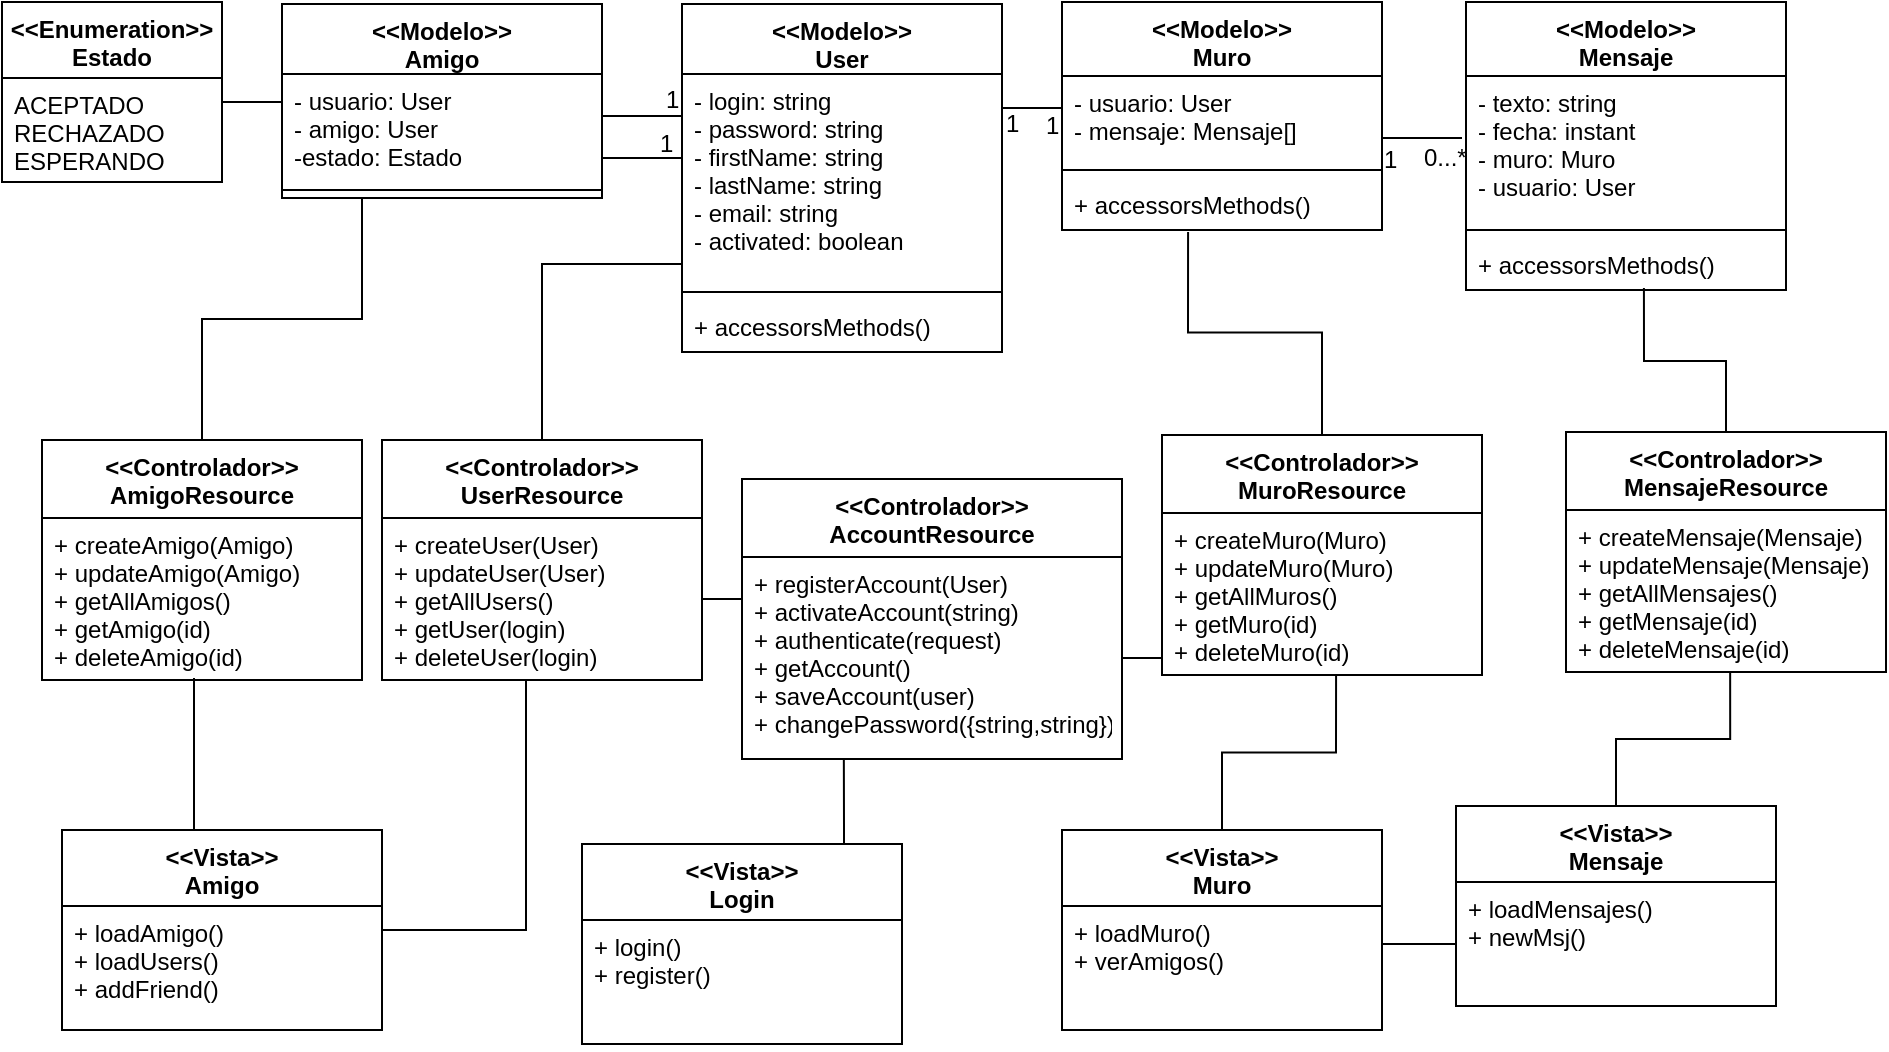<mxfile version="10.6.7" type="device"><diagram id="W2YDot9I1E_OEAjyZQTb" name="Page-1"><mxGraphModel dx="840" dy="452" grid="1" gridSize="10" guides="1" tooltips="1" connect="1" arrows="1" fold="1" page="1" pageScale="1" pageWidth="827" pageHeight="1169" math="0" shadow="0"><root><mxCell id="0"/><mxCell id="1" parent="0"/><mxCell id="JaKG9XOkKW-9QOKTXX1h-1" value="&lt;&lt;Enumeration&gt;&gt;&#10;Estado&#10;" style="swimlane;fontStyle=1;align=center;verticalAlign=top;childLayout=stackLayout;horizontal=1;startSize=38;horizontalStack=0;resizeParent=1;resizeParentMax=0;resizeLast=0;collapsible=1;marginBottom=0;" vertex="1" parent="1"><mxGeometry x="20" y="29" width="110" height="90" as="geometry"/></mxCell><mxCell id="JaKG9XOkKW-9QOKTXX1h-2" value="ACEPTADO&#10;RECHAZADO&#10;ESPERANDO&#10;" style="text;strokeColor=none;fillColor=none;align=left;verticalAlign=top;spacingLeft=4;spacingRight=4;overflow=hidden;rotatable=0;points=[[0,0.5],[1,0.5]];portConstraint=eastwest;" vertex="1" parent="JaKG9XOkKW-9QOKTXX1h-1"><mxGeometry y="38" width="110" height="52" as="geometry"/></mxCell><mxCell id="JaKG9XOkKW-9QOKTXX1h-5" value="&lt;&lt;Modelo&gt;&gt;&#10;Amigo" style="swimlane;fontStyle=1;align=center;verticalAlign=top;childLayout=stackLayout;horizontal=1;startSize=35;horizontalStack=0;resizeParent=1;resizeParentMax=0;resizeLast=0;collapsible=1;marginBottom=0;" vertex="1" parent="1"><mxGeometry x="160" y="30" width="160" height="97" as="geometry"/></mxCell><mxCell id="JaKG9XOkKW-9QOKTXX1h-6" value="- usuario: User&#10;- amigo: User&#10;-estado: Estado&#10;&#10;" style="text;strokeColor=none;fillColor=none;align=left;verticalAlign=top;spacingLeft=4;spacingRight=4;overflow=hidden;rotatable=0;points=[[0,0.5],[1,0.5]];portConstraint=eastwest;" vertex="1" parent="JaKG9XOkKW-9QOKTXX1h-5"><mxGeometry y="35" width="160" height="54" as="geometry"/></mxCell><mxCell id="JaKG9XOkKW-9QOKTXX1h-7" value="" style="line;strokeWidth=1;fillColor=none;align=left;verticalAlign=middle;spacingTop=-1;spacingLeft=3;spacingRight=3;rotatable=0;labelPosition=right;points=[];portConstraint=eastwest;" vertex="1" parent="JaKG9XOkKW-9QOKTXX1h-5"><mxGeometry y="89" width="160" height="8" as="geometry"/></mxCell><mxCell id="JaKG9XOkKW-9QOKTXX1h-9" value="&lt;&lt;Modelo&gt;&gt;&#10;User&#10;" style="swimlane;fontStyle=1;align=center;verticalAlign=top;childLayout=stackLayout;horizontal=1;startSize=35;horizontalStack=0;resizeParent=1;resizeParentMax=0;resizeLast=0;collapsible=1;marginBottom=0;" vertex="1" parent="1"><mxGeometry x="360" y="30" width="160" height="174" as="geometry"/></mxCell><mxCell id="JaKG9XOkKW-9QOKTXX1h-10" value="- login: string&#10;- password: string&#10;- firstName: string&#10;- lastName: string&#10;- email: string&#10;- activated: boolean&#10;" style="text;strokeColor=none;fillColor=none;align=left;verticalAlign=top;spacingLeft=4;spacingRight=4;overflow=hidden;rotatable=0;points=[[0,0.5],[1,0.5]];portConstraint=eastwest;" vertex="1" parent="JaKG9XOkKW-9QOKTXX1h-9"><mxGeometry y="35" width="160" height="105" as="geometry"/></mxCell><mxCell id="JaKG9XOkKW-9QOKTXX1h-11" value="" style="line;strokeWidth=1;fillColor=none;align=left;verticalAlign=middle;spacingTop=-1;spacingLeft=3;spacingRight=3;rotatable=0;labelPosition=right;points=[];portConstraint=eastwest;" vertex="1" parent="JaKG9XOkKW-9QOKTXX1h-9"><mxGeometry y="140" width="160" height="8" as="geometry"/></mxCell><mxCell id="JaKG9XOkKW-9QOKTXX1h-12" value="+ accessorsMethods()" style="text;strokeColor=none;fillColor=none;align=left;verticalAlign=top;spacingLeft=4;spacingRight=4;overflow=hidden;rotatable=0;points=[[0,0.5],[1,0.5]];portConstraint=eastwest;" vertex="1" parent="JaKG9XOkKW-9QOKTXX1h-9"><mxGeometry y="148" width="160" height="26" as="geometry"/></mxCell><mxCell id="JaKG9XOkKW-9QOKTXX1h-13" value="&lt;&lt;Modelo&gt;&gt;&#10;Muro&#10;" style="swimlane;fontStyle=1;align=center;verticalAlign=top;childLayout=stackLayout;horizontal=1;startSize=37;horizontalStack=0;resizeParent=1;resizeParentMax=0;resizeLast=0;collapsible=1;marginBottom=0;" vertex="1" parent="1"><mxGeometry x="550" y="29" width="160" height="114" as="geometry"/></mxCell><mxCell id="JaKG9XOkKW-9QOKTXX1h-14" value="- usuario: User&#10;- mensaje: Mensaje[]&#10;" style="text;strokeColor=none;fillColor=none;align=left;verticalAlign=top;spacingLeft=4;spacingRight=4;overflow=hidden;rotatable=0;points=[[0,0.5],[1,0.5]];portConstraint=eastwest;" vertex="1" parent="JaKG9XOkKW-9QOKTXX1h-13"><mxGeometry y="37" width="160" height="43" as="geometry"/></mxCell><mxCell id="JaKG9XOkKW-9QOKTXX1h-15" value="" style="line;strokeWidth=1;fillColor=none;align=left;verticalAlign=middle;spacingTop=-1;spacingLeft=3;spacingRight=3;rotatable=0;labelPosition=right;points=[];portConstraint=eastwest;" vertex="1" parent="JaKG9XOkKW-9QOKTXX1h-13"><mxGeometry y="80" width="160" height="8" as="geometry"/></mxCell><mxCell id="JaKG9XOkKW-9QOKTXX1h-16" value="+ accessorsMethods()" style="text;strokeColor=none;fillColor=none;align=left;verticalAlign=top;spacingLeft=4;spacingRight=4;overflow=hidden;rotatable=0;points=[[0,0.5],[1,0.5]];portConstraint=eastwest;" vertex="1" parent="JaKG9XOkKW-9QOKTXX1h-13"><mxGeometry y="88" width="160" height="26" as="geometry"/></mxCell><mxCell id="JaKG9XOkKW-9QOKTXX1h-17" value="&lt;&lt;Modelo&gt;&gt;&#10;Mensaje&#10;" style="swimlane;fontStyle=1;align=center;verticalAlign=top;childLayout=stackLayout;horizontal=1;startSize=37;horizontalStack=0;resizeParent=1;resizeParentMax=0;resizeLast=0;collapsible=1;marginBottom=0;" vertex="1" parent="1"><mxGeometry x="752" y="29" width="160" height="144" as="geometry"/></mxCell><mxCell id="JaKG9XOkKW-9QOKTXX1h-18" value="- texto: string&#10;- fecha: instant&#10;- muro: Muro&#10;- usuario: User&#10;" style="text;strokeColor=none;fillColor=none;align=left;verticalAlign=top;spacingLeft=4;spacingRight=4;overflow=hidden;rotatable=0;points=[[0,0.5],[1,0.5]];portConstraint=eastwest;" vertex="1" parent="JaKG9XOkKW-9QOKTXX1h-17"><mxGeometry y="37" width="160" height="73" as="geometry"/></mxCell><mxCell id="JaKG9XOkKW-9QOKTXX1h-19" value="" style="line;strokeWidth=1;fillColor=none;align=left;verticalAlign=middle;spacingTop=-1;spacingLeft=3;spacingRight=3;rotatable=0;labelPosition=right;points=[];portConstraint=eastwest;" vertex="1" parent="JaKG9XOkKW-9QOKTXX1h-17"><mxGeometry y="110" width="160" height="8" as="geometry"/></mxCell><mxCell id="JaKG9XOkKW-9QOKTXX1h-20" value="+ accessorsMethods()" style="text;strokeColor=none;fillColor=none;align=left;verticalAlign=top;spacingLeft=4;spacingRight=4;overflow=hidden;rotatable=0;points=[[0,0.5],[1,0.5]];portConstraint=eastwest;" vertex="1" parent="JaKG9XOkKW-9QOKTXX1h-17"><mxGeometry y="118" width="160" height="26" as="geometry"/></mxCell><mxCell id="JaKG9XOkKW-9QOKTXX1h-23" value="" style="line;strokeWidth=1;fillColor=none;align=left;verticalAlign=middle;spacingTop=-1;spacingLeft=3;spacingRight=3;rotatable=0;labelPosition=right;points=[];portConstraint=eastwest;" vertex="1" parent="1"><mxGeometry x="130" y="75" width="30" height="8" as="geometry"/></mxCell><mxCell id="JaKG9XOkKW-9QOKTXX1h-32" value="" style="line;strokeWidth=1;fillColor=none;align=left;verticalAlign=middle;spacingTop=-1;spacingLeft=3;spacingRight=3;rotatable=0;labelPosition=right;points=[];portConstraint=eastwest;" vertex="1" parent="1"><mxGeometry x="320" y="82" width="40" height="8" as="geometry"/></mxCell><mxCell id="JaKG9XOkKW-9QOKTXX1h-33" value="" style="line;strokeWidth=1;fillColor=none;align=left;verticalAlign=middle;spacingTop=-1;spacingLeft=3;spacingRight=3;rotatable=0;labelPosition=right;points=[];portConstraint=eastwest;" vertex="1" parent="1"><mxGeometry x="320" y="103" width="40" height="8" as="geometry"/></mxCell><mxCell id="JaKG9XOkKW-9QOKTXX1h-34" value="" style="line;strokeWidth=1;fillColor=none;align=left;verticalAlign=middle;spacingTop=-1;spacingLeft=3;spacingRight=3;rotatable=0;labelPosition=right;points=[];portConstraint=eastwest;" vertex="1" parent="1"><mxGeometry x="520" y="78" width="30" height="8" as="geometry"/></mxCell><mxCell id="JaKG9XOkKW-9QOKTXX1h-35" value="" style="line;strokeWidth=1;fillColor=none;align=left;verticalAlign=middle;spacingTop=-1;spacingLeft=3;spacingRight=3;rotatable=0;labelPosition=right;points=[];portConstraint=eastwest;" vertex="1" parent="1"><mxGeometry x="710" y="93" width="40" height="8" as="geometry"/></mxCell><mxCell id="JaKG9XOkKW-9QOKTXX1h-36" value="1&lt;br&gt;&lt;br&gt;" style="text;html=1;resizable=0;points=[];autosize=1;align=left;verticalAlign=top;spacingTop=-4;" vertex="1" parent="1"><mxGeometry x="350" y="68" width="20" height="30" as="geometry"/></mxCell><mxCell id="JaKG9XOkKW-9QOKTXX1h-37" value="1" style="text;html=1;resizable=0;points=[];autosize=1;align=left;verticalAlign=top;spacingTop=-4;" vertex="1" parent="1"><mxGeometry x="347" y="90" width="20" height="20" as="geometry"/></mxCell><mxCell id="JaKG9XOkKW-9QOKTXX1h-38" value="1" style="text;html=1;resizable=0;points=[];autosize=1;align=left;verticalAlign=top;spacingTop=-4;" vertex="1" parent="1"><mxGeometry x="520" y="80" width="20" height="20" as="geometry"/></mxCell><mxCell id="JaKG9XOkKW-9QOKTXX1h-39" value="1" style="text;html=1;resizable=0;points=[];autosize=1;align=left;verticalAlign=top;spacingTop=-4;" vertex="1" parent="1"><mxGeometry x="540" y="81" width="20" height="20" as="geometry"/></mxCell><mxCell id="JaKG9XOkKW-9QOKTXX1h-40" value="1" style="text;html=1;resizable=0;points=[];autosize=1;align=left;verticalAlign=top;spacingTop=-4;" vertex="1" parent="1"><mxGeometry x="709" y="98" width="20" height="20" as="geometry"/></mxCell><mxCell id="JaKG9XOkKW-9QOKTXX1h-41" value="0...*" style="text;html=1;resizable=0;points=[];autosize=1;align=left;verticalAlign=top;spacingTop=-4;" vertex="1" parent="1"><mxGeometry x="729" y="97" width="40" height="20" as="geometry"/></mxCell><mxCell id="JaKG9XOkKW-9QOKTXX1h-62" style="edgeStyle=orthogonalEdgeStyle;rounded=0;orthogonalLoop=1;jettySize=auto;html=1;entryX=0.25;entryY=1;entryDx=0;entryDy=0;strokeColor=#000000;endArrow=none;endFill=0;" edge="1" parent="1" source="JaKG9XOkKW-9QOKTXX1h-46" target="JaKG9XOkKW-9QOKTXX1h-5"><mxGeometry relative="1" as="geometry"/></mxCell><mxCell id="JaKG9XOkKW-9QOKTXX1h-46" value="&lt;&lt;Controlador&gt;&gt;&#10;AmigoResource&#10;" style="swimlane;fontStyle=1;align=center;verticalAlign=top;childLayout=stackLayout;horizontal=1;startSize=39;horizontalStack=0;resizeParent=1;resizeParentMax=0;resizeLast=0;collapsible=1;marginBottom=0;" vertex="1" parent="1"><mxGeometry x="40" y="248" width="160" height="120" as="geometry"/></mxCell><mxCell id="JaKG9XOkKW-9QOKTXX1h-49" value="+ createAmigo(Amigo)&#10;+ updateAmigo(Amigo)&#10;+ getAllAmigos()&#10;+ getAmigo(id)&#10;+ deleteAmigo(id)&#10;" style="text;strokeColor=none;fillColor=none;align=left;verticalAlign=top;spacingLeft=4;spacingRight=4;overflow=hidden;rotatable=0;points=[[0,0.5],[1,0.5]];portConstraint=eastwest;" vertex="1" parent="JaKG9XOkKW-9QOKTXX1h-46"><mxGeometry y="39" width="160" height="81" as="geometry"/></mxCell><mxCell id="JaKG9XOkKW-9QOKTXX1h-63" style="edgeStyle=orthogonalEdgeStyle;rounded=0;orthogonalLoop=1;jettySize=auto;html=1;entryX=0;entryY=0.905;entryDx=0;entryDy=0;entryPerimeter=0;endArrow=none;endFill=0;strokeColor=#000000;" edge="1" parent="1" source="JaKG9XOkKW-9QOKTXX1h-50" target="JaKG9XOkKW-9QOKTXX1h-10"><mxGeometry relative="1" as="geometry"/></mxCell><mxCell id="JaKG9XOkKW-9QOKTXX1h-50" value="&lt;&lt;Controlador&gt;&gt;&#10;UserResource&#10;" style="swimlane;fontStyle=1;align=center;verticalAlign=top;childLayout=stackLayout;horizontal=1;startSize=39;horizontalStack=0;resizeParent=1;resizeParentMax=0;resizeLast=0;collapsible=1;marginBottom=0;" vertex="1" parent="1"><mxGeometry x="210" y="248" width="160" height="120" as="geometry"/></mxCell><mxCell id="JaKG9XOkKW-9QOKTXX1h-51" value="+ createUser(User)&#10;+ updateUser(User)&#10;+ getAllUsers()&#10;+ getUser(login)&#10;+ deleteUser(login)&#10;" style="text;strokeColor=none;fillColor=none;align=left;verticalAlign=top;spacingLeft=4;spacingRight=4;overflow=hidden;rotatable=0;points=[[0,0.5],[1,0.5]];portConstraint=eastwest;" vertex="1" parent="JaKG9XOkKW-9QOKTXX1h-50"><mxGeometry y="39" width="160" height="81" as="geometry"/></mxCell><mxCell id="JaKG9XOkKW-9QOKTXX1h-67" style="edgeStyle=orthogonalEdgeStyle;rounded=0;orthogonalLoop=1;jettySize=auto;html=1;exitX=0.5;exitY=0;exitDx=0;exitDy=0;entryX=0.394;entryY=1.038;entryDx=0;entryDy=0;entryPerimeter=0;endArrow=none;endFill=0;strokeColor=#000000;" edge="1" parent="1" source="JaKG9XOkKW-9QOKTXX1h-52" target="JaKG9XOkKW-9QOKTXX1h-16"><mxGeometry relative="1" as="geometry"/></mxCell><mxCell id="JaKG9XOkKW-9QOKTXX1h-52" value="&lt;&lt;Controlador&gt;&gt;&#10;MuroResource&#10;" style="swimlane;fontStyle=1;align=center;verticalAlign=top;childLayout=stackLayout;horizontal=1;startSize=39;horizontalStack=0;resizeParent=1;resizeParentMax=0;resizeLast=0;collapsible=1;marginBottom=0;" vertex="1" parent="1"><mxGeometry x="600" y="245.5" width="160" height="120" as="geometry"/></mxCell><mxCell id="JaKG9XOkKW-9QOKTXX1h-53" value="+ createMuro(Muro)&#10;+ updateMuro(Muro)&#10;+ getAllMuros()&#10;+ getMuro(id)&#10;+ deleteMuro(id)&#10;" style="text;strokeColor=none;fillColor=none;align=left;verticalAlign=top;spacingLeft=4;spacingRight=4;overflow=hidden;rotatable=0;points=[[0,0.5],[1,0.5]];portConstraint=eastwest;" vertex="1" parent="JaKG9XOkKW-9QOKTXX1h-52"><mxGeometry y="39" width="160" height="81" as="geometry"/></mxCell><mxCell id="JaKG9XOkKW-9QOKTXX1h-68" style="edgeStyle=orthogonalEdgeStyle;rounded=0;orthogonalLoop=1;jettySize=auto;html=1;exitX=0.5;exitY=0;exitDx=0;exitDy=0;entryX=0.556;entryY=0.962;entryDx=0;entryDy=0;entryPerimeter=0;endArrow=none;endFill=0;strokeColor=#000000;" edge="1" parent="1" source="JaKG9XOkKW-9QOKTXX1h-54" target="JaKG9XOkKW-9QOKTXX1h-20"><mxGeometry relative="1" as="geometry"/></mxCell><mxCell id="JaKG9XOkKW-9QOKTXX1h-54" value="&lt;&lt;Controlador&gt;&gt;&#10;MensajeResource&#10;" style="swimlane;fontStyle=1;align=center;verticalAlign=top;childLayout=stackLayout;horizontal=1;startSize=39;horizontalStack=0;resizeParent=1;resizeParentMax=0;resizeLast=0;collapsible=1;marginBottom=0;" vertex="1" parent="1"><mxGeometry x="802" y="244" width="160" height="120" as="geometry"/></mxCell><mxCell id="JaKG9XOkKW-9QOKTXX1h-55" value="+ createMensaje(Mensaje)&#10;+ updateMensaje(Mensaje)&#10;+ getAllMensajes()&#10;+ getMensaje(id)&#10;+ deleteMensaje(id)&#10;" style="text;strokeColor=none;fillColor=none;align=left;verticalAlign=top;spacingLeft=4;spacingRight=4;overflow=hidden;rotatable=0;points=[[0,0.5],[1,0.5]];portConstraint=eastwest;" vertex="1" parent="JaKG9XOkKW-9QOKTXX1h-54"><mxGeometry y="39" width="160" height="81" as="geometry"/></mxCell><mxCell id="JaKG9XOkKW-9QOKTXX1h-58" value="&lt;&lt;Controlador&gt;&gt;&#10;AccountResource&#10;" style="swimlane;fontStyle=1;align=center;verticalAlign=top;childLayout=stackLayout;horizontal=1;startSize=39;horizontalStack=0;resizeParent=1;resizeParentMax=0;resizeLast=0;collapsible=1;marginBottom=0;" vertex="1" parent="1"><mxGeometry x="390" y="267.5" width="190" height="140" as="geometry"/></mxCell><mxCell id="JaKG9XOkKW-9QOKTXX1h-59" value="+ registerAccount(User)&#10;+ activateAccount(string)&#10;+ authenticate(request)&#10;+ getAccount()&#10;+ saveAccount(user)&#10;+ changePassword({string,string})&#10;" style="text;strokeColor=none;fillColor=none;align=left;verticalAlign=top;spacingLeft=4;spacingRight=4;overflow=hidden;rotatable=0;points=[[0,0.5],[1,0.5]];portConstraint=eastwest;" vertex="1" parent="JaKG9XOkKW-9QOKTXX1h-58"><mxGeometry y="39" width="190" height="101" as="geometry"/></mxCell><mxCell id="JaKG9XOkKW-9QOKTXX1h-64" style="edgeStyle=orthogonalEdgeStyle;rounded=0;orthogonalLoop=1;jettySize=auto;html=1;exitX=1;exitY=0.5;exitDx=0;exitDy=0;entryX=0;entryY=0.5;entryDx=0;entryDy=0;endArrow=none;endFill=0;strokeColor=#000000;" edge="1" parent="1" source="JaKG9XOkKW-9QOKTXX1h-51" target="JaKG9XOkKW-9QOKTXX1h-59"><mxGeometry relative="1" as="geometry"/></mxCell><mxCell id="JaKG9XOkKW-9QOKTXX1h-65" style="edgeStyle=orthogonalEdgeStyle;rounded=0;orthogonalLoop=1;jettySize=auto;html=1;exitX=1;exitY=0.5;exitDx=0;exitDy=0;entryX=0;entryY=0.5;entryDx=0;entryDy=0;endArrow=none;endFill=0;strokeColor=#000000;" edge="1" parent="1" source="JaKG9XOkKW-9QOKTXX1h-59" target="JaKG9XOkKW-9QOKTXX1h-53"><mxGeometry relative="1" as="geometry"/></mxCell><mxCell id="JaKG9XOkKW-9QOKTXX1h-87" style="edgeStyle=orthogonalEdgeStyle;rounded=0;orthogonalLoop=1;jettySize=auto;html=1;entryX=0.475;entryY=0.988;entryDx=0;entryDy=0;entryPerimeter=0;endArrow=none;endFill=0;strokeColor=#000000;" edge="1" parent="1" source="JaKG9XOkKW-9QOKTXX1h-69" target="JaKG9XOkKW-9QOKTXX1h-49"><mxGeometry relative="1" as="geometry"><Array as="points"><mxPoint x="116" y="420"/><mxPoint x="116" y="420"/></Array></mxGeometry></mxCell><mxCell id="JaKG9XOkKW-9QOKTXX1h-88" style="edgeStyle=orthogonalEdgeStyle;rounded=0;orthogonalLoop=1;jettySize=auto;html=1;endArrow=none;endFill=0;strokeColor=#000000;entryX=0.45;entryY=1;entryDx=0;entryDy=0;entryPerimeter=0;" edge="1" parent="1" source="JaKG9XOkKW-9QOKTXX1h-69" target="JaKG9XOkKW-9QOKTXX1h-51"><mxGeometry relative="1" as="geometry"><mxPoint x="280" y="380" as="targetPoint"/><Array as="points"><mxPoint x="282" y="493"/></Array></mxGeometry></mxCell><mxCell id="JaKG9XOkKW-9QOKTXX1h-69" value="&lt;&lt;Vista&gt;&gt;&#10;Amigo&#10;" style="swimlane;fontStyle=1;align=center;verticalAlign=top;childLayout=stackLayout;horizontal=1;startSize=38;horizontalStack=0;resizeParent=1;resizeParentMax=0;resizeLast=0;collapsible=1;marginBottom=0;" vertex="1" parent="1"><mxGeometry x="50" y="443" width="160" height="100" as="geometry"/></mxCell><mxCell id="JaKG9XOkKW-9QOKTXX1h-72" value="+ loadAmigo()&#10;+ loadUsers()&#10;+ addFriend()&#10;" style="text;strokeColor=none;fillColor=none;align=left;verticalAlign=top;spacingLeft=4;spacingRight=4;overflow=hidden;rotatable=0;points=[[0,0.5],[1,0.5]];portConstraint=eastwest;" vertex="1" parent="JaKG9XOkKW-9QOKTXX1h-69"><mxGeometry y="38" width="160" height="62" as="geometry"/></mxCell><mxCell id="JaKG9XOkKW-9QOKTXX1h-86" style="edgeStyle=orthogonalEdgeStyle;rounded=0;orthogonalLoop=1;jettySize=auto;html=1;entryX=0.268;entryY=0.995;entryDx=0;entryDy=0;entryPerimeter=0;endArrow=none;endFill=0;strokeColor=#000000;" edge="1" parent="1" source="JaKG9XOkKW-9QOKTXX1h-73" target="JaKG9XOkKW-9QOKTXX1h-59"><mxGeometry relative="1" as="geometry"><Array as="points"><mxPoint x="441" y="440"/><mxPoint x="441" y="440"/></Array></mxGeometry></mxCell><mxCell id="JaKG9XOkKW-9QOKTXX1h-73" value="&lt;&lt;Vista&gt;&gt;&#10;Login&#10;" style="swimlane;fontStyle=1;align=center;verticalAlign=top;childLayout=stackLayout;horizontal=1;startSize=38;horizontalStack=0;resizeParent=1;resizeParentMax=0;resizeLast=0;collapsible=1;marginBottom=0;" vertex="1" parent="1"><mxGeometry x="310" y="450" width="160" height="100" as="geometry"/></mxCell><mxCell id="JaKG9XOkKW-9QOKTXX1h-74" value="+ login()&#10;+ register()&#10;" style="text;strokeColor=none;fillColor=none;align=left;verticalAlign=top;spacingLeft=4;spacingRight=4;overflow=hidden;rotatable=0;points=[[0,0.5],[1,0.5]];portConstraint=eastwest;" vertex="1" parent="JaKG9XOkKW-9QOKTXX1h-73"><mxGeometry y="38" width="160" height="62" as="geometry"/></mxCell><mxCell id="JaKG9XOkKW-9QOKTXX1h-84" style="edgeStyle=orthogonalEdgeStyle;rounded=0;orthogonalLoop=1;jettySize=auto;html=1;entryX=0.544;entryY=1.006;entryDx=0;entryDy=0;entryPerimeter=0;endArrow=none;endFill=0;strokeColor=#000000;" edge="1" parent="1" source="JaKG9XOkKW-9QOKTXX1h-75" target="JaKG9XOkKW-9QOKTXX1h-53"><mxGeometry relative="1" as="geometry"/></mxCell><mxCell id="JaKG9XOkKW-9QOKTXX1h-75" value="&lt;&lt;Vista&gt;&gt;&#10;Muro&#10;" style="swimlane;fontStyle=1;align=center;verticalAlign=top;childLayout=stackLayout;horizontal=1;startSize=38;horizontalStack=0;resizeParent=1;resizeParentMax=0;resizeLast=0;collapsible=1;marginBottom=0;" vertex="1" parent="1"><mxGeometry x="550" y="443" width="160" height="100" as="geometry"/></mxCell><mxCell id="JaKG9XOkKW-9QOKTXX1h-76" value="+ loadMuro()&#10;+ verAmigos()&#10;" style="text;strokeColor=none;fillColor=none;align=left;verticalAlign=top;spacingLeft=4;spacingRight=4;overflow=hidden;rotatable=0;points=[[0,0.5],[1,0.5]];portConstraint=eastwest;" vertex="1" parent="JaKG9XOkKW-9QOKTXX1h-75"><mxGeometry y="38" width="160" height="62" as="geometry"/></mxCell><mxCell id="JaKG9XOkKW-9QOKTXX1h-85" style="edgeStyle=orthogonalEdgeStyle;rounded=0;orthogonalLoop=1;jettySize=auto;html=1;entryX=0.513;entryY=1;entryDx=0;entryDy=0;entryPerimeter=0;endArrow=none;endFill=0;strokeColor=#000000;" edge="1" parent="1" source="JaKG9XOkKW-9QOKTXX1h-81" target="JaKG9XOkKW-9QOKTXX1h-55"><mxGeometry relative="1" as="geometry"/></mxCell><mxCell id="JaKG9XOkKW-9QOKTXX1h-81" value="&lt;&lt;Vista&gt;&gt;&#10;Mensaje&#10;" style="swimlane;fontStyle=1;align=center;verticalAlign=top;childLayout=stackLayout;horizontal=1;startSize=38;horizontalStack=0;resizeParent=1;resizeParentMax=0;resizeLast=0;collapsible=1;marginBottom=0;" vertex="1" parent="1"><mxGeometry x="747" y="431" width="160" height="100" as="geometry"/></mxCell><mxCell id="JaKG9XOkKW-9QOKTXX1h-82" value="+ loadMensajes()&#10;+ newMsj()&#10;" style="text;strokeColor=none;fillColor=none;align=left;verticalAlign=top;spacingLeft=4;spacingRight=4;overflow=hidden;rotatable=0;points=[[0,0.5],[1,0.5]];portConstraint=eastwest;" vertex="1" parent="JaKG9XOkKW-9QOKTXX1h-81"><mxGeometry y="38" width="160" height="62" as="geometry"/></mxCell><mxCell id="JaKG9XOkKW-9QOKTXX1h-83" style="edgeStyle=orthogonalEdgeStyle;rounded=0;orthogonalLoop=1;jettySize=auto;html=1;endArrow=none;endFill=0;strokeColor=#000000;" edge="1" parent="1" source="JaKG9XOkKW-9QOKTXX1h-76" target="JaKG9XOkKW-9QOKTXX1h-82"><mxGeometry relative="1" as="geometry"><Array as="points"><mxPoint x="720" y="500"/><mxPoint x="720" y="500"/></Array></mxGeometry></mxCell></root></mxGraphModel></diagram></mxfile>